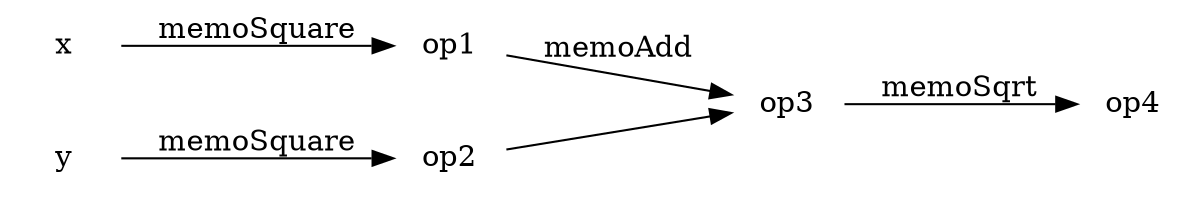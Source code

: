 digraph G {
  rankdir="LR"
  node [shape=none]
  x -> op1 [label="memoSquare"]
  y -> op2 [label="memoSquare"]
  op1 -> op3 [label="memoAdd"]
  op2 -> op3
  op3 -> op4 [label="memoSqrt"]
}
